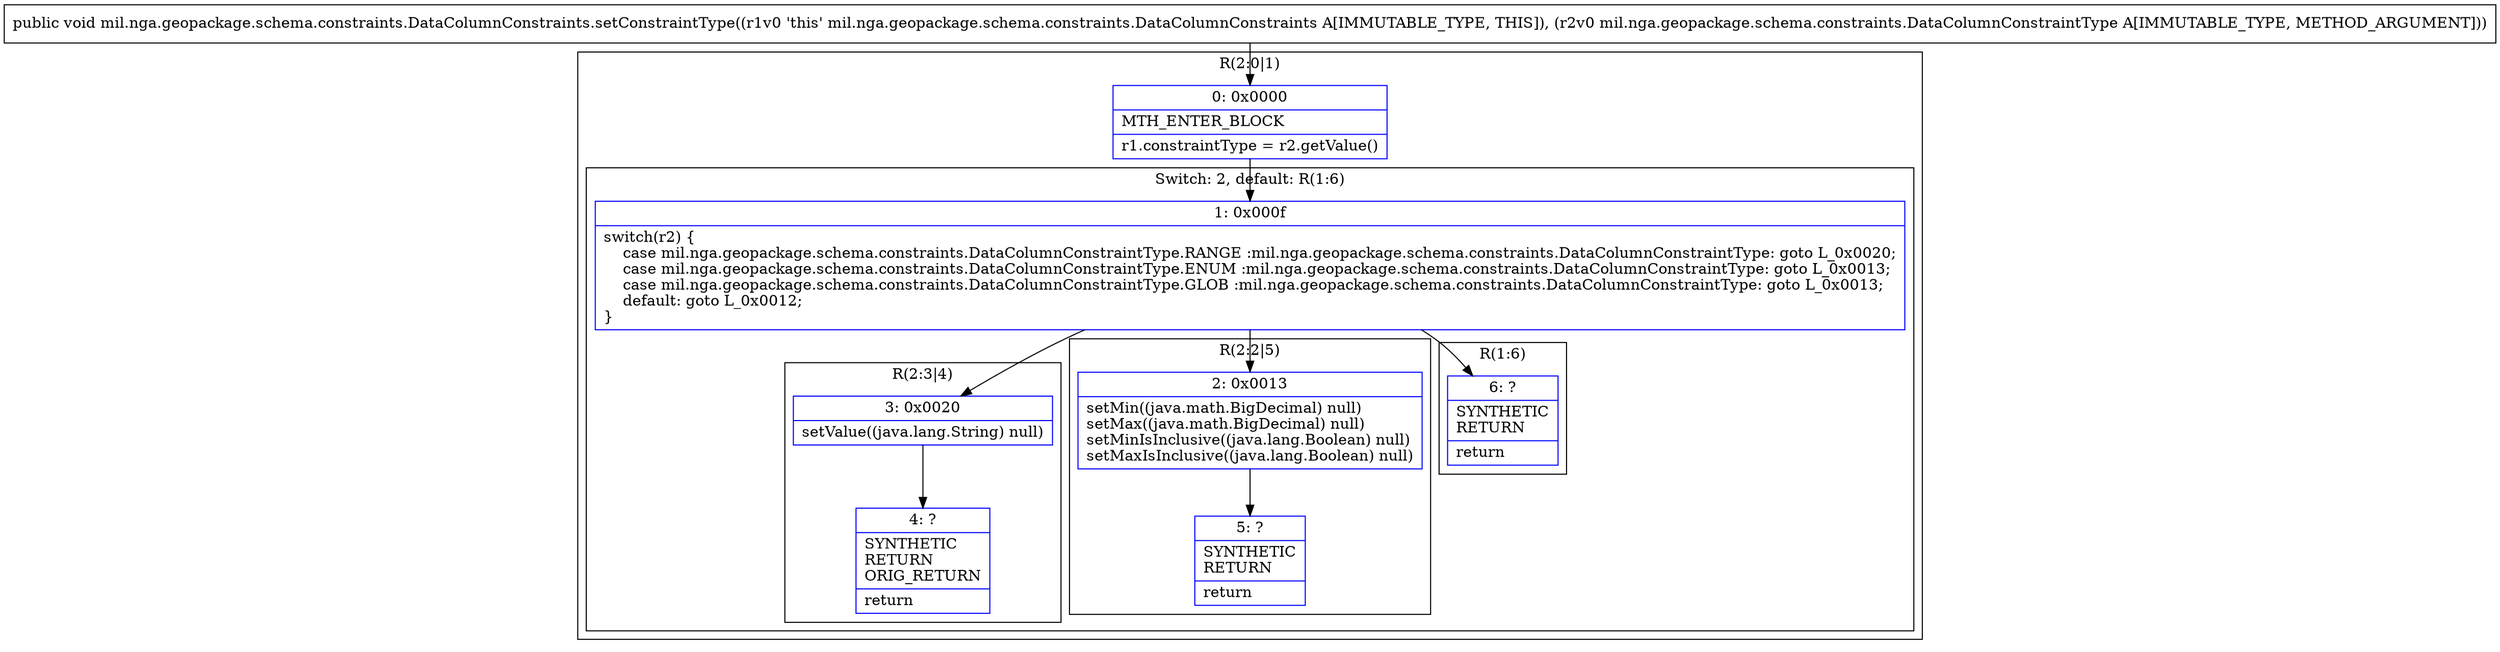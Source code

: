 digraph "CFG formil.nga.geopackage.schema.constraints.DataColumnConstraints.setConstraintType(Lmil\/nga\/geopackage\/schema\/constraints\/DataColumnConstraintType;)V" {
subgraph cluster_Region_1645037504 {
label = "R(2:0|1)";
node [shape=record,color=blue];
Node_0 [shape=record,label="{0\:\ 0x0000|MTH_ENTER_BLOCK\l|r1.constraintType = r2.getValue()\l}"];
subgraph cluster_SwitchRegion_962802537 {
label = "Switch: 2, default: R(1:6)";
node [shape=record,color=blue];
Node_1 [shape=record,label="{1\:\ 0x000f|switch(r2) \{\l    case mil.nga.geopackage.schema.constraints.DataColumnConstraintType.RANGE :mil.nga.geopackage.schema.constraints.DataColumnConstraintType: goto L_0x0020;\l    case mil.nga.geopackage.schema.constraints.DataColumnConstraintType.ENUM :mil.nga.geopackage.schema.constraints.DataColumnConstraintType: goto L_0x0013;\l    case mil.nga.geopackage.schema.constraints.DataColumnConstraintType.GLOB :mil.nga.geopackage.schema.constraints.DataColumnConstraintType: goto L_0x0013;\l    default: goto L_0x0012;\l\}\l}"];
subgraph cluster_Region_1627963935 {
label = "R(2:3|4)";
node [shape=record,color=blue];
Node_3 [shape=record,label="{3\:\ 0x0020|setValue((java.lang.String) null)\l}"];
Node_4 [shape=record,label="{4\:\ ?|SYNTHETIC\lRETURN\lORIG_RETURN\l|return\l}"];
}
subgraph cluster_Region_1223220436 {
label = "R(2:2|5)";
node [shape=record,color=blue];
Node_2 [shape=record,label="{2\:\ 0x0013|setMin((java.math.BigDecimal) null)\lsetMax((java.math.BigDecimal) null)\lsetMinIsInclusive((java.lang.Boolean) null)\lsetMaxIsInclusive((java.lang.Boolean) null)\l}"];
Node_5 [shape=record,label="{5\:\ ?|SYNTHETIC\lRETURN\l|return\l}"];
}
subgraph cluster_Region_1079226702 {
label = "R(1:6)";
node [shape=record,color=blue];
Node_6 [shape=record,label="{6\:\ ?|SYNTHETIC\lRETURN\l|return\l}"];
}
}
}
MethodNode[shape=record,label="{public void mil.nga.geopackage.schema.constraints.DataColumnConstraints.setConstraintType((r1v0 'this' mil.nga.geopackage.schema.constraints.DataColumnConstraints A[IMMUTABLE_TYPE, THIS]), (r2v0 mil.nga.geopackage.schema.constraints.DataColumnConstraintType A[IMMUTABLE_TYPE, METHOD_ARGUMENT])) }"];
MethodNode -> Node_0;
Node_0 -> Node_1;
Node_1 -> Node_2;
Node_1 -> Node_3;
Node_1 -> Node_6;
Node_3 -> Node_4;
Node_2 -> Node_5;
}

